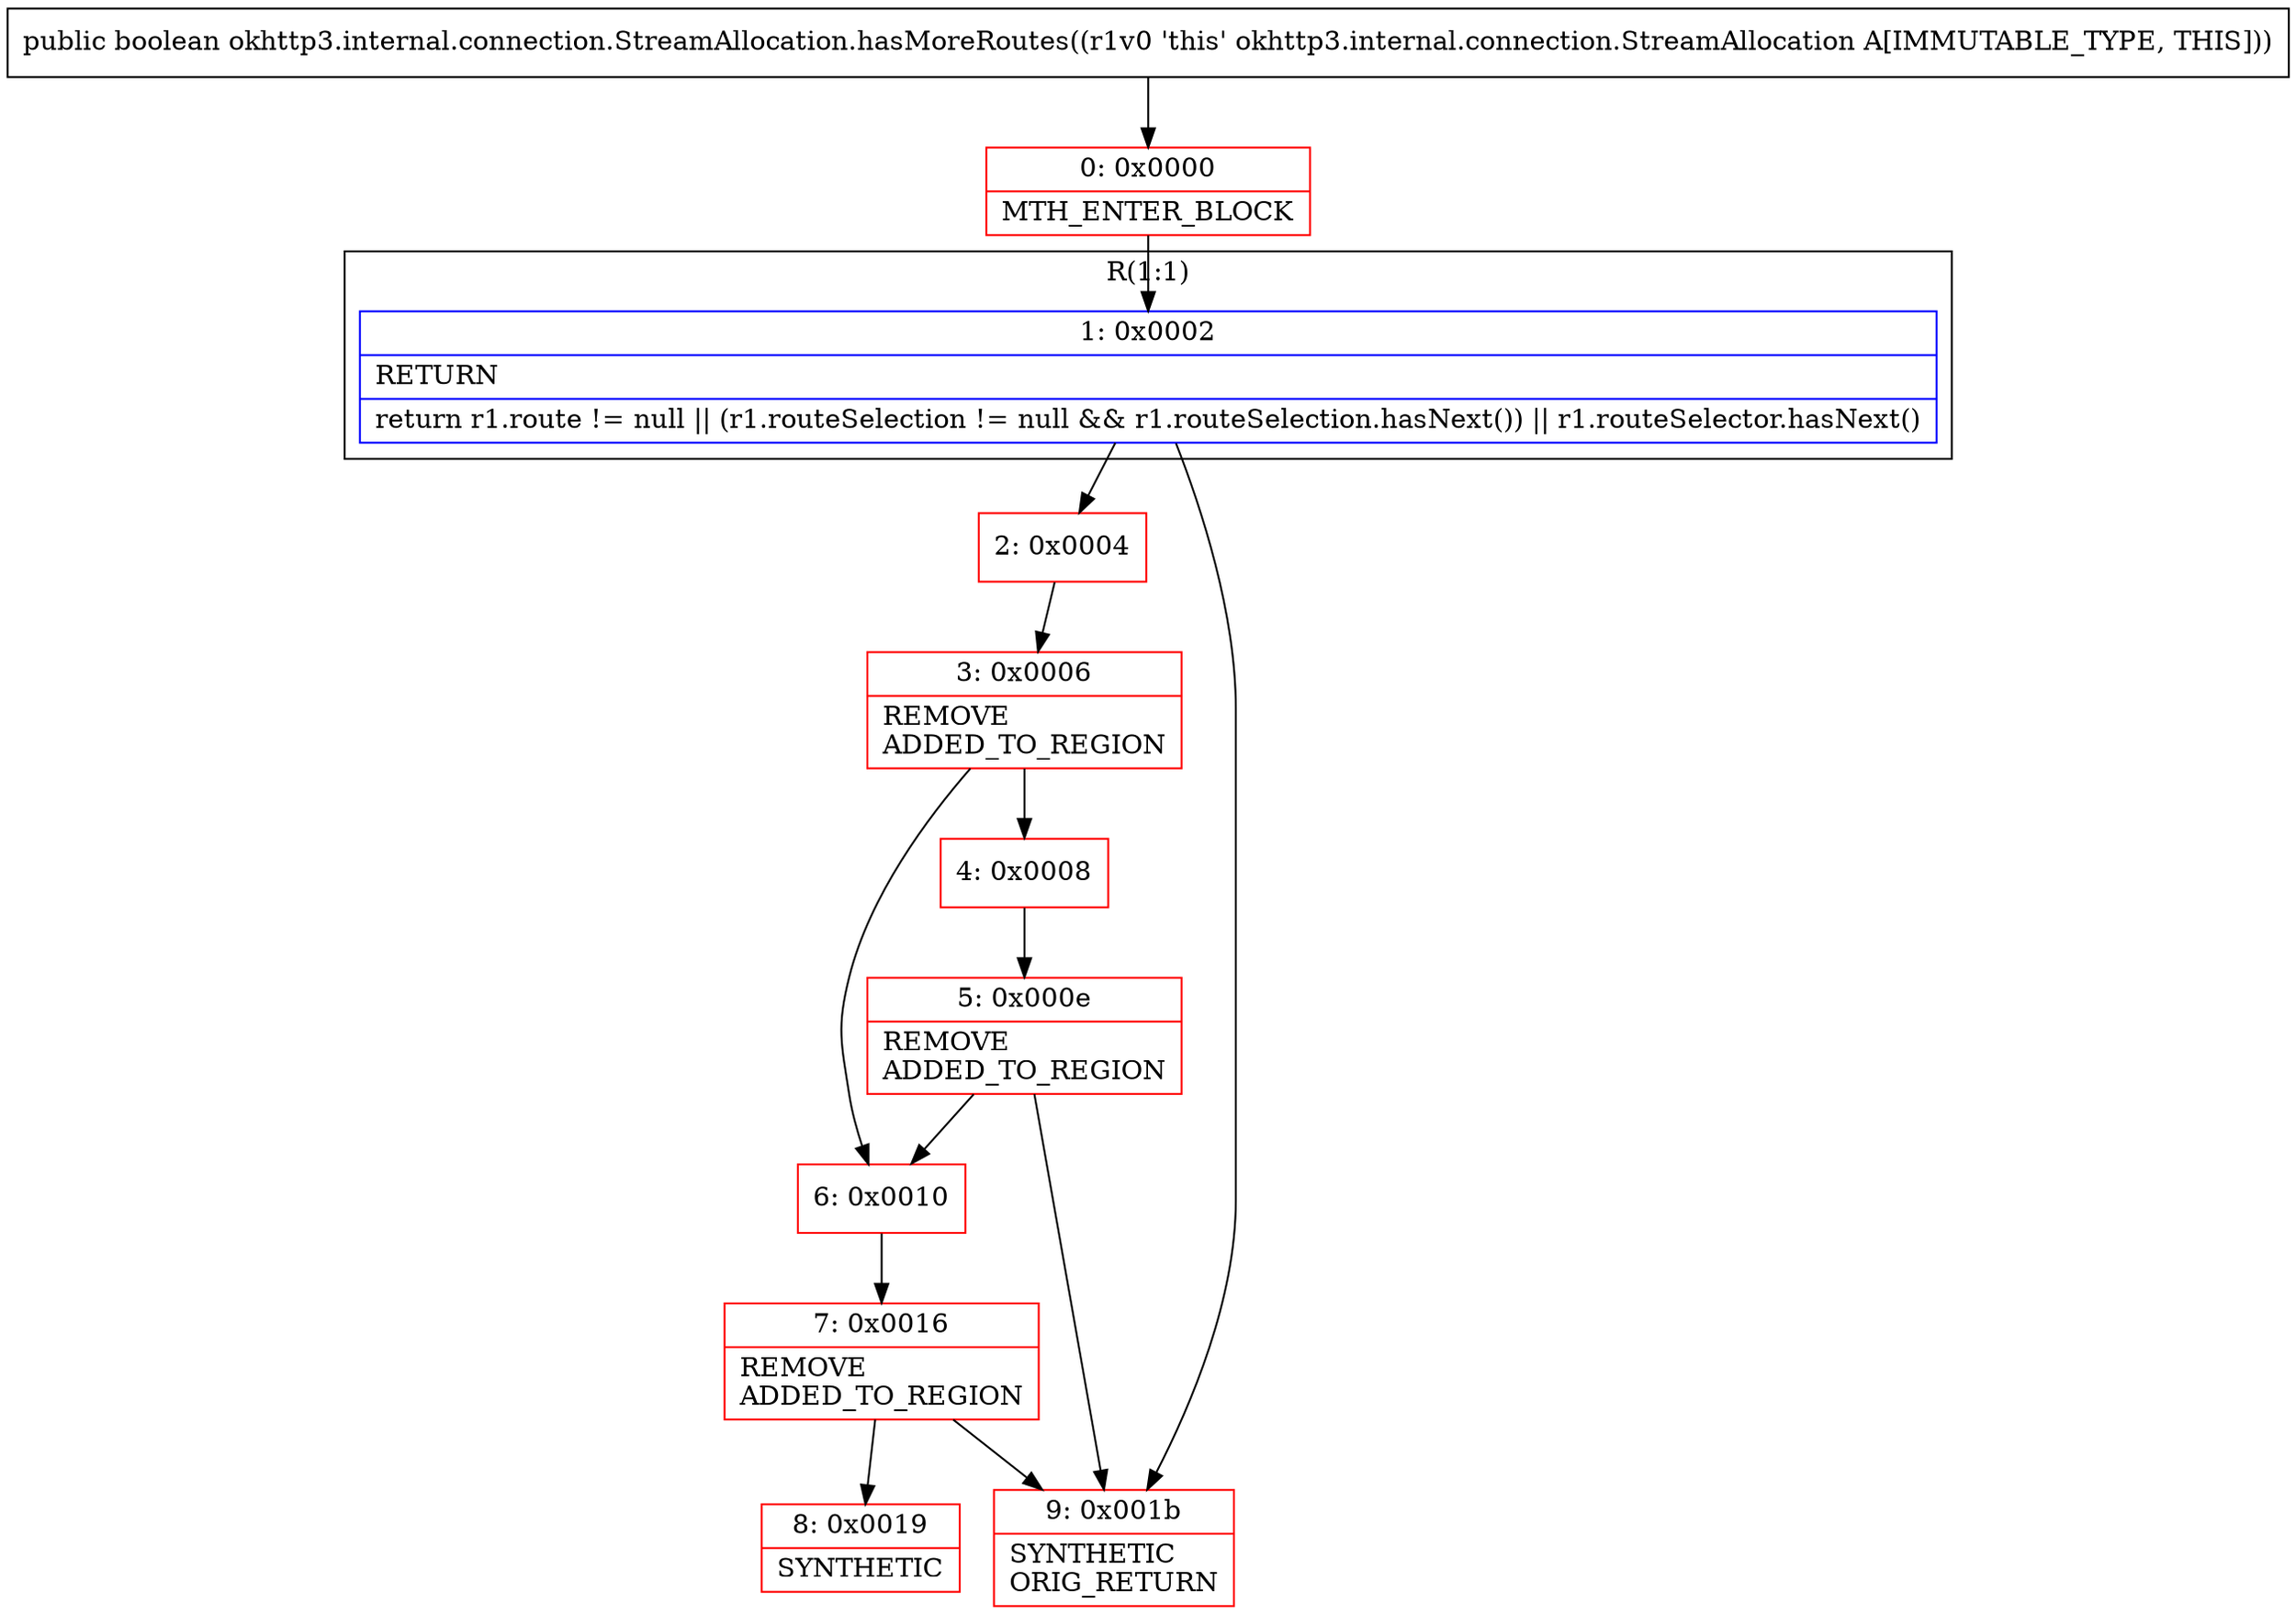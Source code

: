digraph "CFG forokhttp3.internal.connection.StreamAllocation.hasMoreRoutes()Z" {
subgraph cluster_Region_1170075371 {
label = "R(1:1)";
node [shape=record,color=blue];
Node_1 [shape=record,label="{1\:\ 0x0002|RETURN\l|return r1.route != null \|\| (r1.routeSelection != null && r1.routeSelection.hasNext()) \|\| r1.routeSelector.hasNext()\l}"];
}
Node_0 [shape=record,color=red,label="{0\:\ 0x0000|MTH_ENTER_BLOCK\l}"];
Node_2 [shape=record,color=red,label="{2\:\ 0x0004}"];
Node_3 [shape=record,color=red,label="{3\:\ 0x0006|REMOVE\lADDED_TO_REGION\l}"];
Node_4 [shape=record,color=red,label="{4\:\ 0x0008}"];
Node_5 [shape=record,color=red,label="{5\:\ 0x000e|REMOVE\lADDED_TO_REGION\l}"];
Node_6 [shape=record,color=red,label="{6\:\ 0x0010}"];
Node_7 [shape=record,color=red,label="{7\:\ 0x0016|REMOVE\lADDED_TO_REGION\l}"];
Node_8 [shape=record,color=red,label="{8\:\ 0x0019|SYNTHETIC\l}"];
Node_9 [shape=record,color=red,label="{9\:\ 0x001b|SYNTHETIC\lORIG_RETURN\l}"];
MethodNode[shape=record,label="{public boolean okhttp3.internal.connection.StreamAllocation.hasMoreRoutes((r1v0 'this' okhttp3.internal.connection.StreamAllocation A[IMMUTABLE_TYPE, THIS])) }"];
MethodNode -> Node_0;
Node_1 -> Node_2;
Node_1 -> Node_9;
Node_0 -> Node_1;
Node_2 -> Node_3;
Node_3 -> Node_4;
Node_3 -> Node_6;
Node_4 -> Node_5;
Node_5 -> Node_6;
Node_5 -> Node_9;
Node_6 -> Node_7;
Node_7 -> Node_8;
Node_7 -> Node_9;
}

